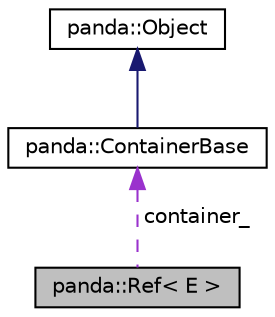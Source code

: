 digraph "panda::Ref&lt; E &gt;"
{
 // INTERACTIVE_SVG=YES
  edge [fontname="Helvetica",fontsize="10",labelfontname="Helvetica",labelfontsize="10"];
  node [fontname="Helvetica",fontsize="10",shape=record];
  Node1 [label="panda::Ref\< E \>",height=0.2,width=0.4,color="black", fillcolor="grey75", style="filled" fontcolor="black"];
  Node2 -> Node1 [dir="back",color="darkorchid3",fontsize="10",style="dashed",label=" container_" ];
  Node2 [label="panda::ContainerBase",height=0.2,width=0.4,color="black", fillcolor="white", style="filled",URL="$classpanda_1_1ContainerBase.html",tooltip="Base class for all containers. "];
  Node3 -> Node2 [dir="back",color="midnightblue",fontsize="10",style="solid"];
  Node3 [label="panda::Object",height=0.2,width=0.4,color="black", fillcolor="white", style="filled",URL="$classpanda_1_1Object.html"];
}
